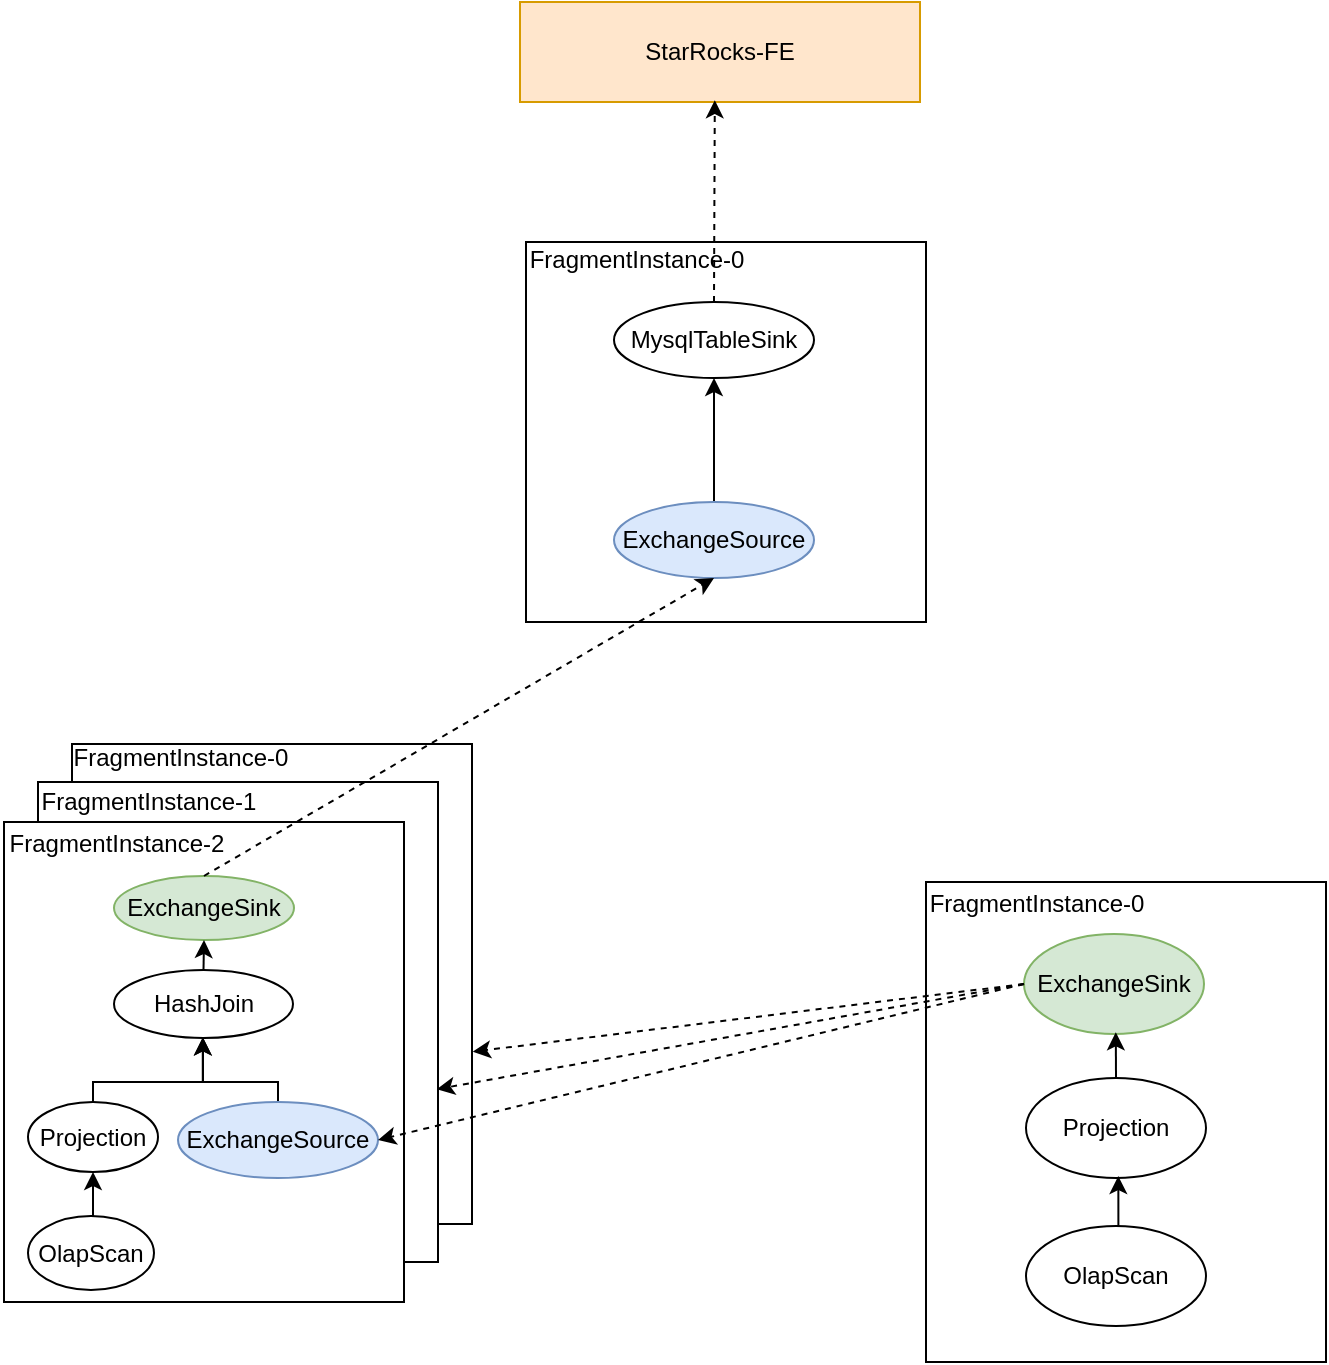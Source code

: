 <mxfile version="21.6.9" type="device">
  <diagram name="第 1 页" id="prLIY4g3k2Mig4bsROQ7">
    <mxGraphModel dx="2183" dy="1251" grid="1" gridSize="10" guides="1" tooltips="1" connect="1" arrows="1" fold="1" page="1" pageScale="1" pageWidth="827" pageHeight="1169" math="0" shadow="0">
      <root>
        <mxCell id="0" />
        <mxCell id="1" parent="0" />
        <mxCell id="2-5hYRP0AhvKmtBwY3xe-10" value="" style="rounded=0;whiteSpace=wrap;html=1;" parent="1" vertex="1">
          <mxGeometry x="530" y="600" width="200" height="240" as="geometry" />
        </mxCell>
        <mxCell id="2-5hYRP0AhvKmtBwY3xe-13" value="FragmentInstance-0" style="text;html=1;align=center;verticalAlign=middle;resizable=0;points=[];autosize=1;strokeColor=none;fillColor=none;" parent="1" vertex="1">
          <mxGeometry x="520" y="596" width="130" height="30" as="geometry" />
        </mxCell>
        <mxCell id="2-5hYRP0AhvKmtBwY3xe-30" value="StarRocks-FE" style="rounded=0;whiteSpace=wrap;html=1;fillColor=#ffe6cc;strokeColor=#d79b00;" parent="1" vertex="1">
          <mxGeometry x="327" y="160" width="200" height="50" as="geometry" />
        </mxCell>
        <mxCell id="sLagM1cvA_jh04UHaYrO-1" value="ExchangeSink" style="ellipse;whiteSpace=wrap;html=1;fillColor=#d5e8d4;strokeColor=#82b366;" vertex="1" parent="1">
          <mxGeometry x="579" y="626" width="90" height="50" as="geometry" />
        </mxCell>
        <mxCell id="sLagM1cvA_jh04UHaYrO-6" style="edgeStyle=orthogonalEdgeStyle;rounded=0;orthogonalLoop=1;jettySize=auto;html=1;exitX=0.5;exitY=0;exitDx=0;exitDy=0;entryX=0.51;entryY=0.983;entryDx=0;entryDy=0;entryPerimeter=0;" edge="1" parent="1" source="sLagM1cvA_jh04UHaYrO-2" target="sLagM1cvA_jh04UHaYrO-1">
          <mxGeometry relative="1" as="geometry" />
        </mxCell>
        <mxCell id="sLagM1cvA_jh04UHaYrO-2" value="Projection" style="ellipse;whiteSpace=wrap;html=1;" vertex="1" parent="1">
          <mxGeometry x="580" y="698" width="90" height="50" as="geometry" />
        </mxCell>
        <mxCell id="sLagM1cvA_jh04UHaYrO-5" style="edgeStyle=orthogonalEdgeStyle;rounded=0;orthogonalLoop=1;jettySize=auto;html=1;exitX=0.5;exitY=0;exitDx=0;exitDy=0;entryX=0.513;entryY=0.981;entryDx=0;entryDy=0;entryPerimeter=0;" edge="1" parent="1" source="sLagM1cvA_jh04UHaYrO-3" target="sLagM1cvA_jh04UHaYrO-2">
          <mxGeometry relative="1" as="geometry" />
        </mxCell>
        <mxCell id="sLagM1cvA_jh04UHaYrO-3" value="OlapScan" style="ellipse;whiteSpace=wrap;html=1;" vertex="1" parent="1">
          <mxGeometry x="580" y="772" width="90" height="50" as="geometry" />
        </mxCell>
        <mxCell id="sLagM1cvA_jh04UHaYrO-19" value="" style="rounded=0;whiteSpace=wrap;html=1;" vertex="1" parent="1">
          <mxGeometry x="103" y="531" width="200" height="240" as="geometry" />
        </mxCell>
        <mxCell id="sLagM1cvA_jh04UHaYrO-20" value="" style="rounded=0;whiteSpace=wrap;html=1;" vertex="1" parent="1">
          <mxGeometry x="86" y="550" width="200" height="240" as="geometry" />
        </mxCell>
        <mxCell id="sLagM1cvA_jh04UHaYrO-21" value="FragmentInstance-0" style="text;html=1;strokeColor=none;fillColor=none;align=center;verticalAlign=middle;whiteSpace=wrap;rounded=0;" vertex="1" parent="1">
          <mxGeometry x="99" y="518" width="117" height="40" as="geometry" />
        </mxCell>
        <mxCell id="sLagM1cvA_jh04UHaYrO-22" value="FragmentInstance-1" style="text;html=1;strokeColor=none;fillColor=none;align=center;verticalAlign=middle;whiteSpace=wrap;rounded=0;" vertex="1" parent="1">
          <mxGeometry x="83" y="545" width="117" height="30" as="geometry" />
        </mxCell>
        <mxCell id="sLagM1cvA_jh04UHaYrO-23" value="" style="rounded=0;whiteSpace=wrap;html=1;" vertex="1" parent="1">
          <mxGeometry x="69" y="570" width="200" height="240" as="geometry" />
        </mxCell>
        <mxCell id="sLagM1cvA_jh04UHaYrO-24" value="ExchangeSink" style="ellipse;whiteSpace=wrap;html=1;fillColor=#d5e8d4;strokeColor=#82b366;" vertex="1" parent="1">
          <mxGeometry x="124" y="597" width="90" height="32" as="geometry" />
        </mxCell>
        <mxCell id="sLagM1cvA_jh04UHaYrO-33" style="edgeStyle=orthogonalEdgeStyle;rounded=0;orthogonalLoop=1;jettySize=auto;html=1;exitX=0.5;exitY=0;exitDx=0;exitDy=0;entryX=0.5;entryY=1;entryDx=0;entryDy=0;" edge="1" parent="1" source="sLagM1cvA_jh04UHaYrO-25" target="sLagM1cvA_jh04UHaYrO-24">
          <mxGeometry relative="1" as="geometry" />
        </mxCell>
        <mxCell id="sLagM1cvA_jh04UHaYrO-25" value="HashJoin" style="ellipse;whiteSpace=wrap;html=1;" vertex="1" parent="1">
          <mxGeometry x="124" y="644" width="89.5" height="34" as="geometry" />
        </mxCell>
        <mxCell id="sLagM1cvA_jh04UHaYrO-31" style="edgeStyle=orthogonalEdgeStyle;rounded=0;orthogonalLoop=1;jettySize=auto;html=1;exitX=0.5;exitY=0;exitDx=0;exitDy=0;entryX=0.497;entryY=0.992;entryDx=0;entryDy=0;entryPerimeter=0;" edge="1" parent="1" source="sLagM1cvA_jh04UHaYrO-26" target="sLagM1cvA_jh04UHaYrO-25">
          <mxGeometry relative="1" as="geometry">
            <Array as="points">
              <mxPoint x="113" y="700" />
              <mxPoint x="169" y="700" />
            </Array>
          </mxGeometry>
        </mxCell>
        <mxCell id="sLagM1cvA_jh04UHaYrO-26" value="Projection" style="ellipse;whiteSpace=wrap;html=1;" vertex="1" parent="1">
          <mxGeometry x="81" y="710" width="65" height="35" as="geometry" />
        </mxCell>
        <mxCell id="sLagM1cvA_jh04UHaYrO-28" style="edgeStyle=orthogonalEdgeStyle;rounded=0;orthogonalLoop=1;jettySize=auto;html=1;exitX=0.5;exitY=0;exitDx=0;exitDy=0;entryX=0.5;entryY=1;entryDx=0;entryDy=0;" edge="1" parent="1" source="sLagM1cvA_jh04UHaYrO-27" target="sLagM1cvA_jh04UHaYrO-26">
          <mxGeometry relative="1" as="geometry" />
        </mxCell>
        <mxCell id="sLagM1cvA_jh04UHaYrO-27" value="OlapScan" style="ellipse;whiteSpace=wrap;html=1;" vertex="1" parent="1">
          <mxGeometry x="81" y="767" width="63" height="37" as="geometry" />
        </mxCell>
        <mxCell id="sLagM1cvA_jh04UHaYrO-32" style="edgeStyle=orthogonalEdgeStyle;rounded=0;orthogonalLoop=1;jettySize=auto;html=1;exitX=0.5;exitY=0;exitDx=0;exitDy=0;entryX=0.496;entryY=0.99;entryDx=0;entryDy=0;entryPerimeter=0;" edge="1" parent="1" source="sLagM1cvA_jh04UHaYrO-30" target="sLagM1cvA_jh04UHaYrO-25">
          <mxGeometry relative="1" as="geometry">
            <Array as="points">
              <mxPoint x="206" y="700" />
              <mxPoint x="168" y="700" />
            </Array>
          </mxGeometry>
        </mxCell>
        <mxCell id="sLagM1cvA_jh04UHaYrO-30" value="ExchangeSource" style="ellipse;whiteSpace=wrap;html=1;fillColor=#dae8fc;strokeColor=#6c8ebf;" vertex="1" parent="1">
          <mxGeometry x="156" y="710" width="100" height="38" as="geometry" />
        </mxCell>
        <mxCell id="sLagM1cvA_jh04UHaYrO-34" value="" style="endArrow=classic;html=1;rounded=0;entryX=1;entryY=0.5;entryDx=0;entryDy=0;exitX=0;exitY=0.5;exitDx=0;exitDy=0;dashed=1;" edge="1" parent="1" source="sLagM1cvA_jh04UHaYrO-1" target="sLagM1cvA_jh04UHaYrO-30">
          <mxGeometry width="50" height="50" relative="1" as="geometry">
            <mxPoint x="400" y="610" as="sourcePoint" />
            <mxPoint x="450" y="560" as="targetPoint" />
          </mxGeometry>
        </mxCell>
        <mxCell id="sLagM1cvA_jh04UHaYrO-35" value="" style="endArrow=classic;html=1;rounded=0;entryX=0.997;entryY=0.64;entryDx=0;entryDy=0;exitX=0;exitY=0.5;exitDx=0;exitDy=0;dashed=1;entryPerimeter=0;" edge="1" parent="1" source="sLagM1cvA_jh04UHaYrO-1" target="sLagM1cvA_jh04UHaYrO-20">
          <mxGeometry width="50" height="50" relative="1" as="geometry">
            <mxPoint x="603" y="631.5" as="sourcePoint" />
            <mxPoint x="280" y="708.5" as="targetPoint" />
          </mxGeometry>
        </mxCell>
        <mxCell id="sLagM1cvA_jh04UHaYrO-36" value="" style="endArrow=classic;html=1;rounded=0;entryX=1.002;entryY=0.641;entryDx=0;entryDy=0;exitX=0;exitY=0.5;exitDx=0;exitDy=0;dashed=1;entryPerimeter=0;" edge="1" parent="1" source="sLagM1cvA_jh04UHaYrO-1" target="sLagM1cvA_jh04UHaYrO-19">
          <mxGeometry width="50" height="50" relative="1" as="geometry">
            <mxPoint x="589" y="661" as="sourcePoint" />
            <mxPoint x="295" y="719" as="targetPoint" />
          </mxGeometry>
        </mxCell>
        <mxCell id="sLagM1cvA_jh04UHaYrO-37" value="FragmentInstance-2" style="text;html=1;strokeColor=none;fillColor=none;align=center;verticalAlign=middle;whiteSpace=wrap;rounded=0;" vertex="1" parent="1">
          <mxGeometry x="67" y="566" width="117" height="30" as="geometry" />
        </mxCell>
        <mxCell id="sLagM1cvA_jh04UHaYrO-38" value="" style="rounded=0;whiteSpace=wrap;html=1;" vertex="1" parent="1">
          <mxGeometry x="330" y="280" width="200" height="190" as="geometry" />
        </mxCell>
        <mxCell id="sLagM1cvA_jh04UHaYrO-42" style="edgeStyle=orthogonalEdgeStyle;rounded=0;orthogonalLoop=1;jettySize=auto;html=1;exitX=0.5;exitY=0;exitDx=0;exitDy=0;entryX=0.5;entryY=1;entryDx=0;entryDy=0;" edge="1" parent="1" source="sLagM1cvA_jh04UHaYrO-40" target="sLagM1cvA_jh04UHaYrO-41">
          <mxGeometry relative="1" as="geometry" />
        </mxCell>
        <mxCell id="sLagM1cvA_jh04UHaYrO-40" value="ExchangeSource" style="ellipse;whiteSpace=wrap;html=1;fillColor=#dae8fc;strokeColor=#6c8ebf;" vertex="1" parent="1">
          <mxGeometry x="374" y="410" width="100" height="38" as="geometry" />
        </mxCell>
        <mxCell id="sLagM1cvA_jh04UHaYrO-41" value="MysqlTableSink" style="ellipse;whiteSpace=wrap;html=1;" vertex="1" parent="1">
          <mxGeometry x="374" y="310" width="100" height="38" as="geometry" />
        </mxCell>
        <mxCell id="sLagM1cvA_jh04UHaYrO-43" value="FragmentInstance-0" style="text;html=1;align=center;verticalAlign=middle;resizable=0;points=[];autosize=1;strokeColor=none;fillColor=none;" vertex="1" parent="1">
          <mxGeometry x="320" y="274" width="130" height="30" as="geometry" />
        </mxCell>
        <mxCell id="sLagM1cvA_jh04UHaYrO-44" value="" style="endArrow=classic;html=1;rounded=0;entryX=0.5;entryY=1;entryDx=0;entryDy=0;exitX=0.5;exitY=0;exitDx=0;exitDy=0;dashed=1;" edge="1" parent="1" source="sLagM1cvA_jh04UHaYrO-24" target="sLagM1cvA_jh04UHaYrO-40">
          <mxGeometry width="50" height="50" relative="1" as="geometry">
            <mxPoint x="589" y="661" as="sourcePoint" />
            <mxPoint x="313" y="695" as="targetPoint" />
          </mxGeometry>
        </mxCell>
        <mxCell id="sLagM1cvA_jh04UHaYrO-45" value="" style="endArrow=classic;html=1;rounded=0;entryX=0.487;entryY=0.982;entryDx=0;entryDy=0;exitX=0.5;exitY=0;exitDx=0;exitDy=0;dashed=1;entryPerimeter=0;" edge="1" parent="1" source="sLagM1cvA_jh04UHaYrO-41" target="2-5hYRP0AhvKmtBwY3xe-30">
          <mxGeometry width="50" height="50" relative="1" as="geometry">
            <mxPoint x="179" y="607" as="sourcePoint" />
            <mxPoint x="434" y="458" as="targetPoint" />
          </mxGeometry>
        </mxCell>
      </root>
    </mxGraphModel>
  </diagram>
</mxfile>
